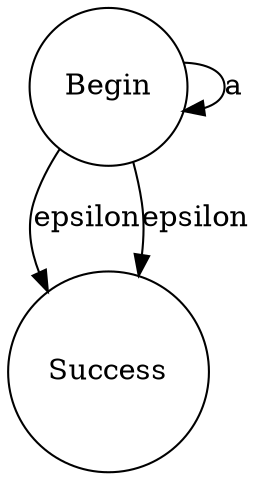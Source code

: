digraph TestCase6 { 0 [shape=circle,label="Begin"]; 1 [shape=circle,label="Success"]; 0 -> 0[label="a"]; 0 -> 1[label="epsilon"]; 0 -> 1[label="epsilon"]; }